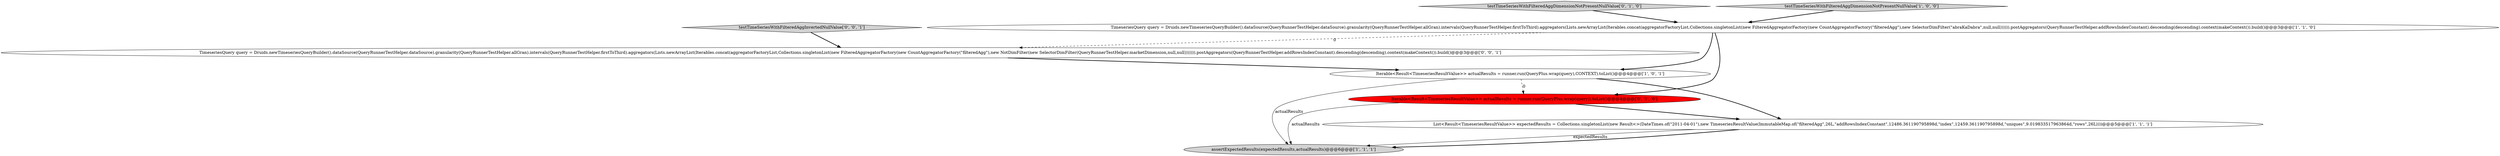 digraph {
4 [style = filled, label = "TimeseriesQuery query = Druids.newTimeseriesQueryBuilder().dataSource(QueryRunnerTestHelper.dataSource).granularity(QueryRunnerTestHelper.allGran).intervals(QueryRunnerTestHelper.firstToThird).aggregators(Lists.newArrayList(Iterables.concat(aggregatorFactoryList,Collections.singletonList(new FilteredAggregatorFactory(new CountAggregatorFactory(\"filteredAgg\"),new SelectorDimFilter(\"abraKaDabra\",null,null)))))).postAggregators(QueryRunnerTestHelper.addRowsIndexConstant).descending(descending).context(makeContext()).build()@@@3@@@['1', '1', '0']", fillcolor = white, shape = ellipse image = "AAA0AAABBB1BBB"];
1 [style = filled, label = "Iterable<Result<TimeseriesResultValue>> actualResults = runner.run(QueryPlus.wrap(query),CONTEXT).toList()@@@4@@@['1', '0', '1']", fillcolor = white, shape = ellipse image = "AAA0AAABBB1BBB"];
3 [style = filled, label = "assertExpectedResults(expectedResults,actualResults)@@@6@@@['1', '1', '1']", fillcolor = lightgray, shape = ellipse image = "AAA0AAABBB1BBB"];
6 [style = filled, label = "Iterable<Result<TimeseriesResultValue>> actualResults = runner.run(QueryPlus.wrap(query)).toList()@@@4@@@['0', '1', '0']", fillcolor = red, shape = ellipse image = "AAA1AAABBB2BBB"];
7 [style = filled, label = "testTimeSeriesWithFilteredAggInvertedNullValue['0', '0', '1']", fillcolor = lightgray, shape = diamond image = "AAA0AAABBB3BBB"];
2 [style = filled, label = "List<Result<TimeseriesResultValue>> expectedResults = Collections.singletonList(new Result<>(DateTimes.of(\"2011-04-01\"),new TimeseriesResultValue(ImmutableMap.of(\"filteredAgg\",26L,\"addRowsIndexConstant\",12486.361190795898d,\"index\",12459.361190795898d,\"uniques\",9.019833517963864d,\"rows\",26L))))@@@5@@@['1', '1', '1']", fillcolor = white, shape = ellipse image = "AAA0AAABBB1BBB"];
5 [style = filled, label = "testTimeSeriesWithFilteredAggDimensionNotPresentNullValue['0', '1', '0']", fillcolor = lightgray, shape = diamond image = "AAA0AAABBB2BBB"];
0 [style = filled, label = "testTimeSeriesWithFilteredAggDimensionNotPresentNullValue['1', '0', '0']", fillcolor = lightgray, shape = diamond image = "AAA0AAABBB1BBB"];
8 [style = filled, label = "TimeseriesQuery query = Druids.newTimeseriesQueryBuilder().dataSource(QueryRunnerTestHelper.dataSource).granularity(QueryRunnerTestHelper.allGran).intervals(QueryRunnerTestHelper.firstToThird).aggregators(Lists.newArrayList(Iterables.concat(aggregatorFactoryList,Collections.singletonList(new FilteredAggregatorFactory(new CountAggregatorFactory(\"filteredAgg\"),new NotDimFilter(new SelectorDimFilter(QueryRunnerTestHelper.marketDimension,null,null))))))).postAggregators(QueryRunnerTestHelper.addRowsIndexConstant).descending(descending).context(makeContext()).build()@@@3@@@['0', '0', '1']", fillcolor = white, shape = ellipse image = "AAA0AAABBB3BBB"];
2->3 [style = solid, label="expectedResults"];
8->1 [style = bold, label=""];
6->3 [style = solid, label="actualResults"];
1->2 [style = bold, label=""];
4->1 [style = bold, label=""];
1->3 [style = solid, label="actualResults"];
7->8 [style = bold, label=""];
0->4 [style = bold, label=""];
4->6 [style = bold, label=""];
1->6 [style = dashed, label="0"];
5->4 [style = bold, label=""];
2->3 [style = bold, label=""];
4->8 [style = dashed, label="0"];
6->2 [style = bold, label=""];
}
